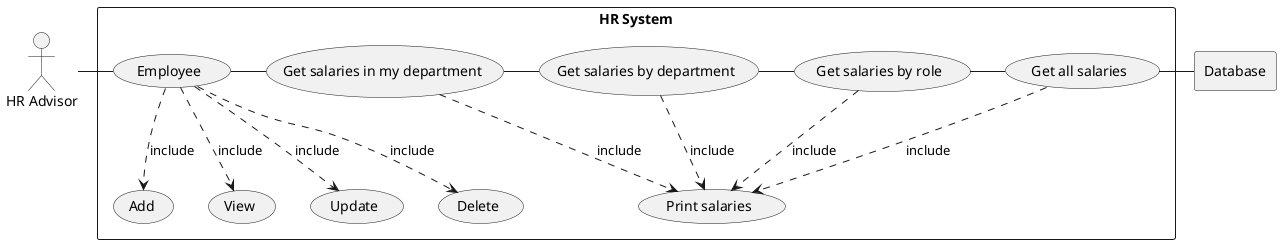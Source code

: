 
@startuml
actor HR as "HR Advisor"

rectangle Database

rectangle "HR System" {

    usecase UC1 as "Get all salaries"
    usecase UC2 as "Get salaries by department"
    usecase UC3 as "Get salaries in my department"
    usecase UC4 as "Get salaries by role"
    usecase UC5 as "Add"
    usecase UC6 as "View"
    usecase UC7 as "Update"
    usecase UC8 as "Delete"
    usecase UCa as "Print salaries"
    usecase UCb as "Employee"


    HR - UCb
    UC2 - UC4
    UC4 - UC1
    UC3 - UC2
    UCb - UC3

    UC1 ..> UCa : include
    UC2 ..> UCa : include
    UC4 ..> UCa : include
    UC3 ..> UCa : include
    UCb ..> UC5 : include
    UCb ..> UC6 : include
    UCb ..> UC7 : include
    UCb ..> UC8 : include
    UC1 - Database
}
@enduml